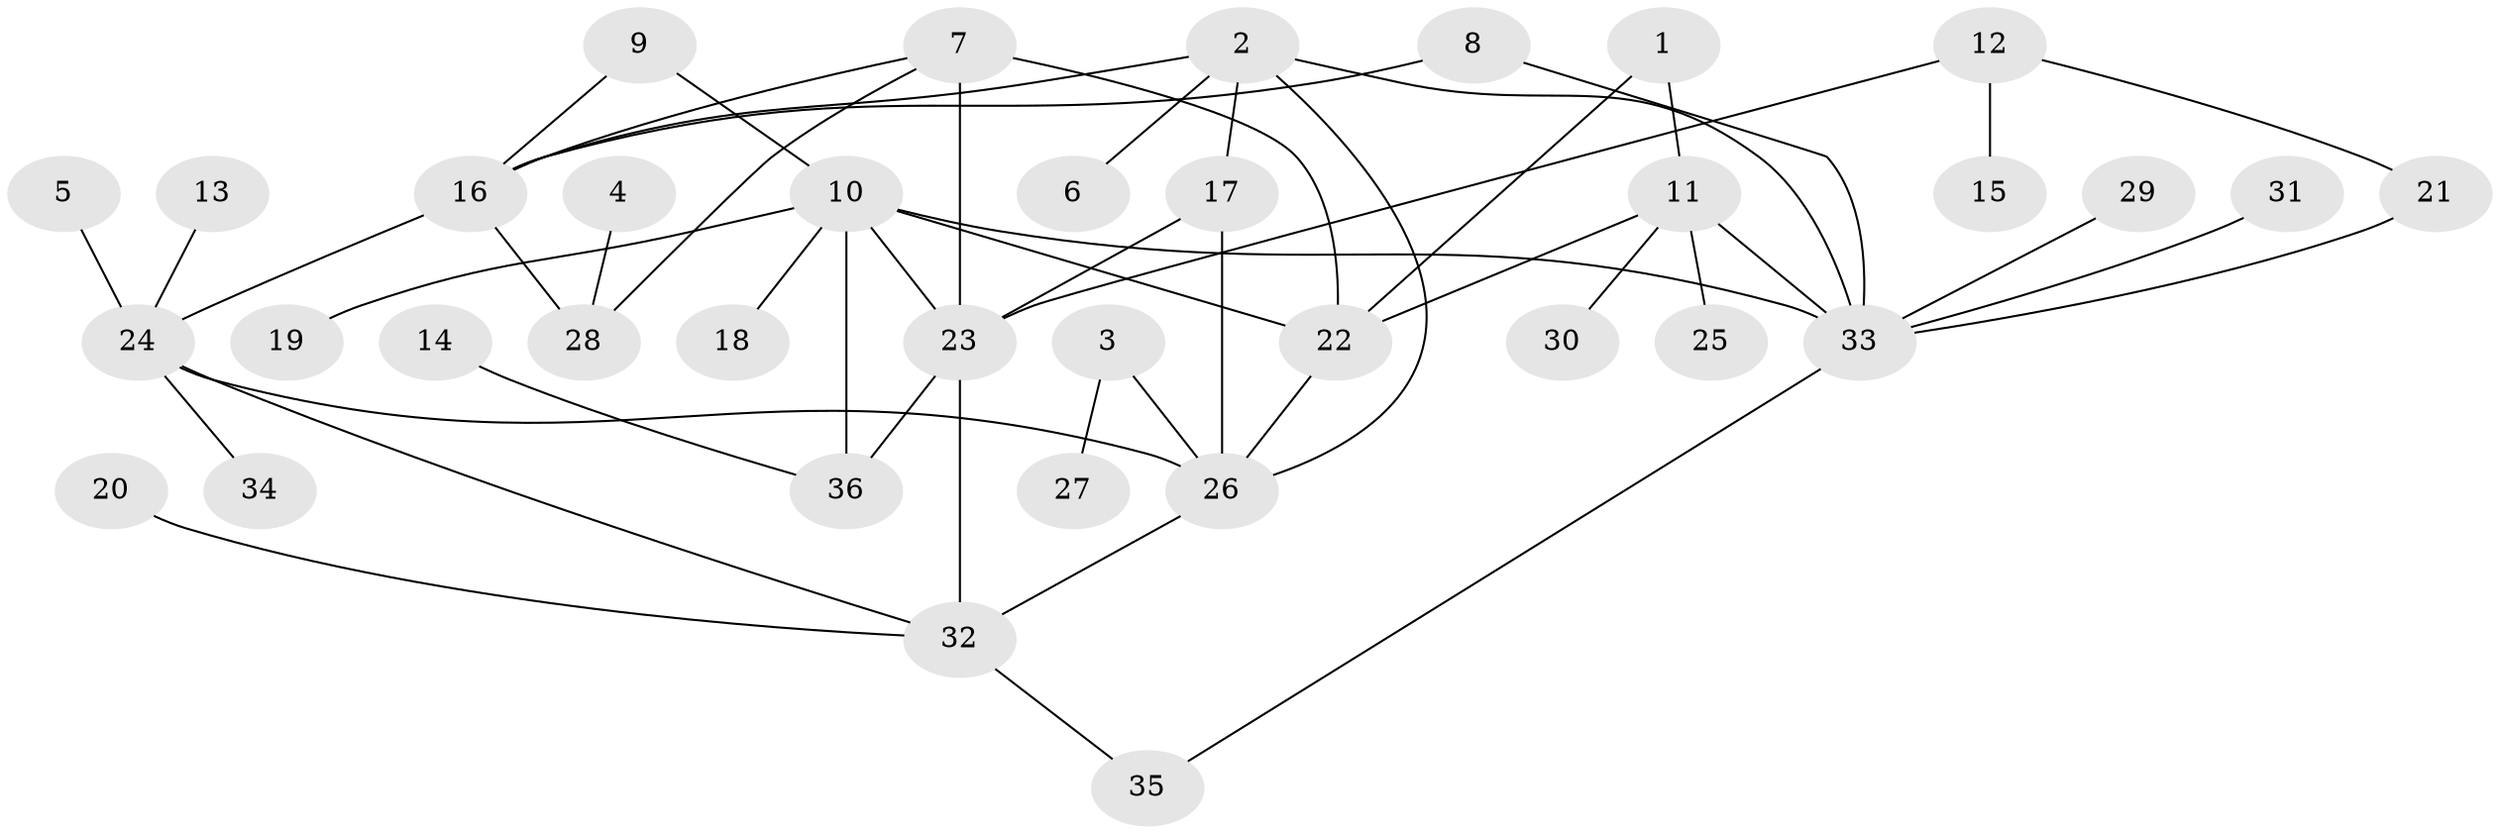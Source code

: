 // original degree distribution, {7: 0.06944444444444445, 8: 0.027777777777777776, 11: 0.013888888888888888, 3: 0.041666666666666664, 6: 0.027777777777777776, 2: 0.1527777777777778, 5: 0.027777777777777776, 9: 0.013888888888888888, 1: 0.5833333333333334, 4: 0.041666666666666664}
// Generated by graph-tools (version 1.1) at 2025/02/03/09/25 03:02:44]
// undirected, 36 vertices, 51 edges
graph export_dot {
graph [start="1"]
  node [color=gray90,style=filled];
  1;
  2;
  3;
  4;
  5;
  6;
  7;
  8;
  9;
  10;
  11;
  12;
  13;
  14;
  15;
  16;
  17;
  18;
  19;
  20;
  21;
  22;
  23;
  24;
  25;
  26;
  27;
  28;
  29;
  30;
  31;
  32;
  33;
  34;
  35;
  36;
  1 -- 11 [weight=1.0];
  1 -- 22 [weight=1.0];
  2 -- 6 [weight=1.0];
  2 -- 16 [weight=1.0];
  2 -- 17 [weight=1.0];
  2 -- 26 [weight=1.0];
  2 -- 33 [weight=2.0];
  3 -- 26 [weight=1.0];
  3 -- 27 [weight=1.0];
  4 -- 28 [weight=1.0];
  5 -- 24 [weight=1.0];
  7 -- 16 [weight=1.0];
  7 -- 22 [weight=1.0];
  7 -- 23 [weight=2.0];
  7 -- 28 [weight=1.0];
  8 -- 16 [weight=1.0];
  8 -- 33 [weight=1.0];
  9 -- 10 [weight=1.0];
  9 -- 16 [weight=1.0];
  10 -- 18 [weight=1.0];
  10 -- 19 [weight=1.0];
  10 -- 22 [weight=1.0];
  10 -- 23 [weight=1.0];
  10 -- 33 [weight=1.0];
  10 -- 36 [weight=1.0];
  11 -- 22 [weight=1.0];
  11 -- 25 [weight=1.0];
  11 -- 30 [weight=1.0];
  11 -- 33 [weight=1.0];
  12 -- 15 [weight=1.0];
  12 -- 21 [weight=1.0];
  12 -- 23 [weight=1.0];
  13 -- 24 [weight=1.0];
  14 -- 36 [weight=1.0];
  16 -- 24 [weight=1.0];
  16 -- 28 [weight=1.0];
  17 -- 23 [weight=1.0];
  17 -- 26 [weight=1.0];
  20 -- 32 [weight=1.0];
  21 -- 33 [weight=1.0];
  22 -- 26 [weight=1.0];
  23 -- 32 [weight=1.0];
  23 -- 36 [weight=1.0];
  24 -- 26 [weight=1.0];
  24 -- 32 [weight=1.0];
  24 -- 34 [weight=1.0];
  26 -- 32 [weight=1.0];
  29 -- 33 [weight=1.0];
  31 -- 33 [weight=1.0];
  32 -- 35 [weight=1.0];
  33 -- 35 [weight=1.0];
}
